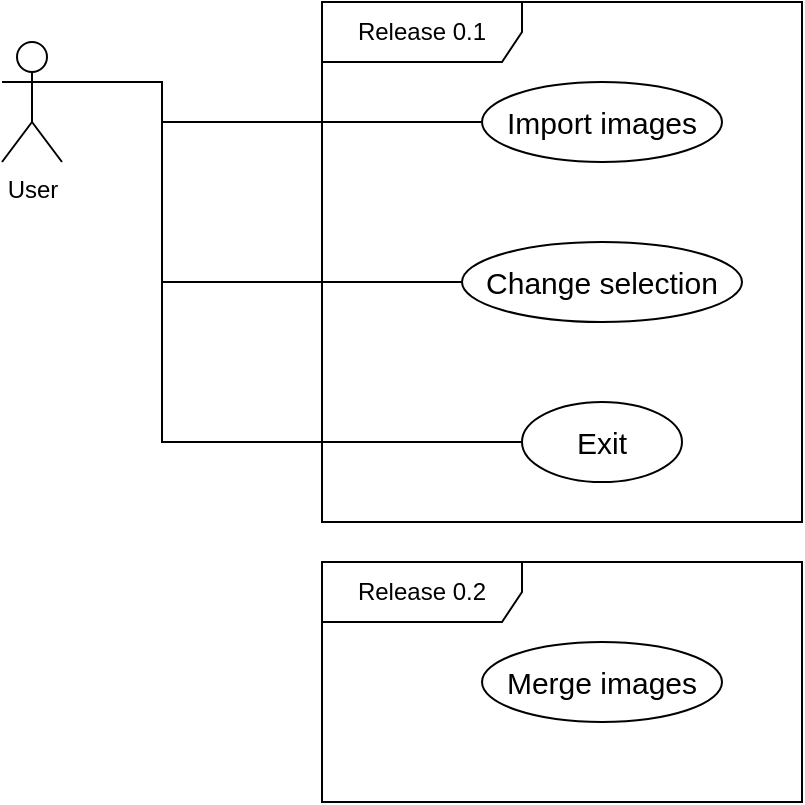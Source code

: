 <mxfile pages="1" version="11.2.5" type="device"><diagram name="Page-1" id="9361dd3d-8414-5efd-6122-117bd74ce7a7"><mxGraphModel dx="47142" dy="-17451.5" grid="1" gridSize="10" guides="1" tooltips="1" connect="1" arrows="1" fold="1" page="1" pageScale="1.5" pageWidth="1169" pageHeight="827" background="#ffffff" math="0" shadow="0"><root><mxCell id="0"/><mxCell id="1" parent="0"/><mxCell id="1Ig131WTVvKLoFPh3N3X-98" value="Release 0.1" style="shape=umlFrame;whiteSpace=wrap;html=1;width=100;height=30;align=center;" parent="1" vertex="1"><mxGeometry x="-45400" y="18680" width="240" height="260" as="geometry"/></mxCell><mxCell id="1Ig131WTVvKLoFPh3N3X-94" style="edgeStyle=orthogonalEdgeStyle;rounded=0;orthogonalLoop=1;jettySize=auto;html=1;entryX=0;entryY=0.5;entryDx=0;entryDy=0;endArrow=none;endFill=0;exitX=1;exitY=0.333;exitDx=0;exitDy=0;exitPerimeter=0;" parent="1" source="1Ig131WTVvKLoFPh3N3X-89" target="1Ig131WTVvKLoFPh3N3X-91" edge="1"><mxGeometry relative="1" as="geometry"><Array as="points"><mxPoint x="-45480" y="18720"/><mxPoint x="-45480" y="18740"/></Array></mxGeometry></mxCell><mxCell id="1Ig131WTVvKLoFPh3N3X-95" style="edgeStyle=orthogonalEdgeStyle;rounded=0;orthogonalLoop=1;jettySize=auto;html=1;entryX=0;entryY=0.5;entryDx=0;entryDy=0;endArrow=none;endFill=0;exitX=1;exitY=0.333;exitDx=0;exitDy=0;exitPerimeter=0;" parent="1" source="1Ig131WTVvKLoFPh3N3X-89" target="1Ig131WTVvKLoFPh3N3X-92" edge="1"><mxGeometry relative="1" as="geometry"><Array as="points"><mxPoint x="-45480" y="18720"/><mxPoint x="-45480" y="18820"/></Array></mxGeometry></mxCell><mxCell id="1Ig131WTVvKLoFPh3N3X-96" style="edgeStyle=orthogonalEdgeStyle;rounded=0;orthogonalLoop=1;jettySize=auto;html=1;endArrow=none;endFill=0;entryX=0;entryY=0.5;entryDx=0;entryDy=0;" parent="1" target="1Ig131WTVvKLoFPh3N3X-93" edge="1"><mxGeometry relative="1" as="geometry"><mxPoint x="-45520" y="18720" as="sourcePoint"/><mxPoint x="-45227" y="19025" as="targetPoint"/><Array as="points"><mxPoint x="-45480" y="18720"/><mxPoint x="-45480" y="18900"/></Array></mxGeometry></mxCell><mxCell id="1Ig131WTVvKLoFPh3N3X-89" value="User" style="shape=umlActor;verticalLabelPosition=bottom;labelBackgroundColor=#ffffff;verticalAlign=top;html=1;" parent="1" vertex="1"><mxGeometry x="-45560" y="18700" width="30" height="60" as="geometry"/></mxCell><mxCell id="1Ig131WTVvKLoFPh3N3X-91" value="Import images" style="ellipse;whiteSpace=wrap;html=1;fontSize=15;" parent="1" vertex="1"><mxGeometry x="-45320" y="18720" width="120" height="40" as="geometry"/></mxCell><mxCell id="1Ig131WTVvKLoFPh3N3X-92" value="Change selection" style="ellipse;whiteSpace=wrap;html=1;fontSize=15;" parent="1" vertex="1"><mxGeometry x="-45330" y="18800" width="140" height="40" as="geometry"/></mxCell><mxCell id="1Ig131WTVvKLoFPh3N3X-93" value="Exit" style="ellipse;whiteSpace=wrap;html=1;fontSize=15;" parent="1" vertex="1"><mxGeometry x="-45300" y="18880" width="80" height="40" as="geometry"/></mxCell><mxCell id="TzrAzEMmx7E-zMjqUaRl-1" value="Release 0.2" style="shape=umlFrame;whiteSpace=wrap;html=1;width=100;height=30;" parent="1" vertex="1"><mxGeometry x="-45400" y="18960" width="240" height="120" as="geometry"/></mxCell><mxCell id="TzrAzEMmx7E-zMjqUaRl-2" value="Merge images" style="ellipse;whiteSpace=wrap;html=1;fontSize=15;" parent="1" vertex="1"><mxGeometry x="-45320" y="19000" width="120" height="40" as="geometry"/></mxCell></root></mxGraphModel></diagram></mxfile>